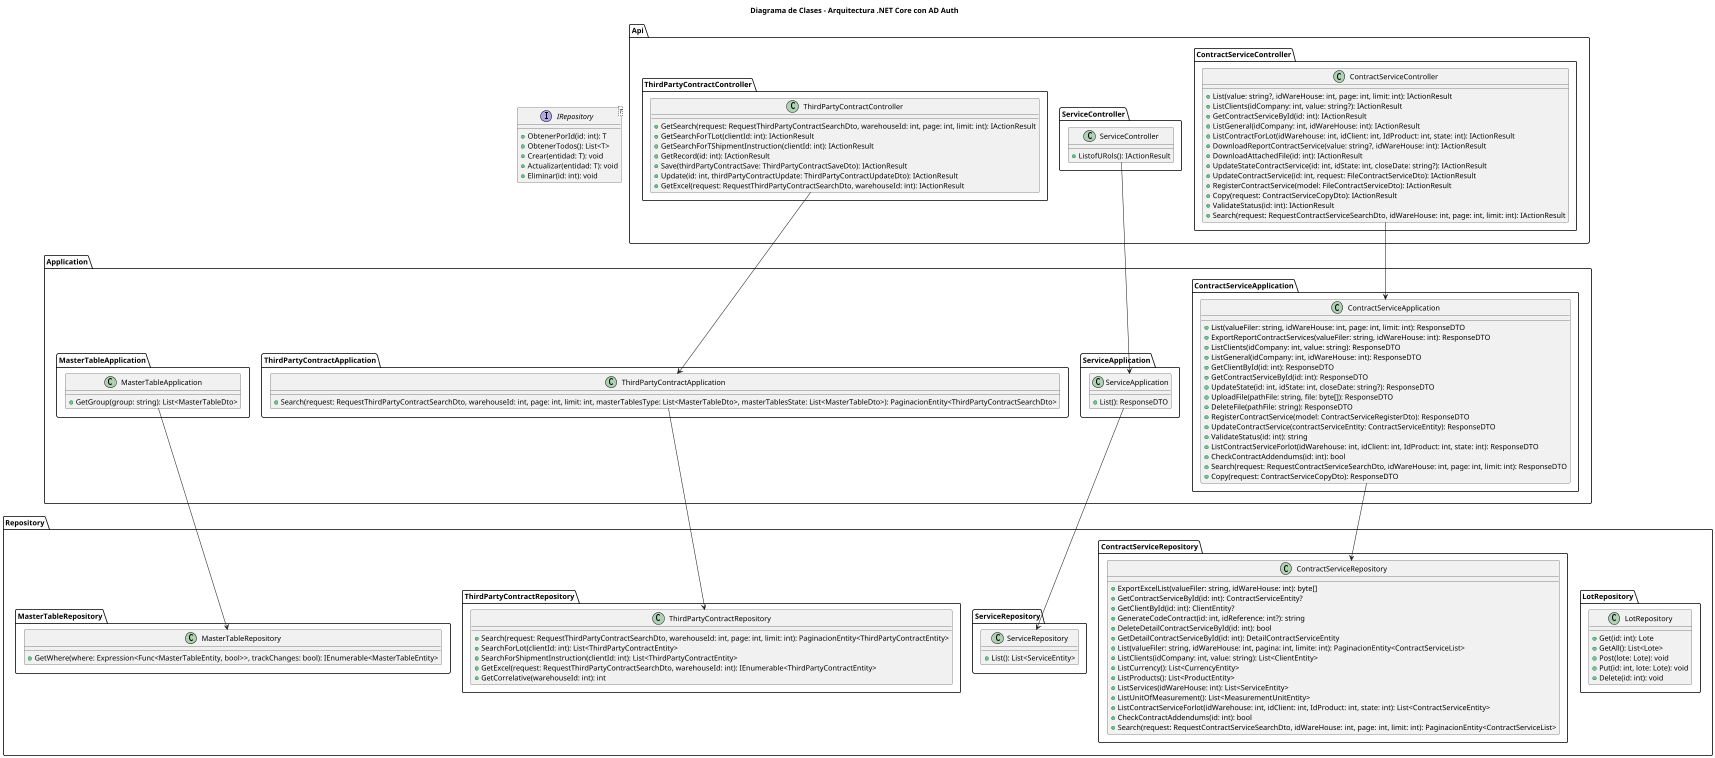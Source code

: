 @startuml "Diagrama de Clases - Arquitectura .NET Core con AD Auth"
title "Diagrama de Clases - Arquitectura .NET Core con AD Auth"
skinparam dpi 50
skinparam pageSize A3
 
package Api {
    package ContractServiceController{
        class ContractServiceController {
            + List(value: string?, idWareHouse: int, page: int, limit: int): IActionResult
            + ListClients(idCompany: int, value: string?): IActionResult
            + GetContractServiceById(id: int): IActionResult
            + ListGeneral(idCompany: int, idWareHouse: int): IActionResult
            + ListContractForLot(idWarehouse: int, idClient: int, IdProduct: int, state: int): IActionResult
            + DownloadReportContractService(value: string?, idWareHouse: int): IActionResult
            + DownloadAttachedFile(id: int): IActionResult
            + UpdateStateContractService(id: int, idState: int, closeDate: string?): IActionResult
            + UpdateContractService(id: int, request: FileContractServiceDto): IActionResult
            + RegisterContractService(model: FileContractServiceDto): IActionResult
            + Copy(request: ContractServiceCopyDto): IActionResult
            + ValidateStatus(id: int): IActionResult
            + Search(request: RequestContractServiceSearchDto, idWareHouse: int, page: int, limit: int): IActionResult
        }
    }   

     package ServiceController {
        class ServiceController {
            + ListofURols(): IActionResult
        }
    }

    package ThirdPartyContractController{
        class ThirdPartyContractController {
            + GetSearch(request: RequestThirdPartyContractSearchDto, warehouseId: int, page: int, limit: int): IActionResult
            + GetSearchForTLot(clientId: int): IActionResult
            + GetSearchForTShipmentInstruction(clientId: int): IActionResult
            + GetRecord(id: int): IActionResult
            + Save(thirdPartyContractSave: ThirdPartyContractSaveDto): IActionResult
            + Update(id: int, thirdPartyContractUpdate: ThirdPartyContractUpdateDto): IActionResult
            + GetExcel(request: RequestThirdPartyContractSearchDto, warehouseId: int): IActionResult
        }
    }
}
 
package Application {
   package ContractServiceApplication{
        class ContractServiceApplication {
            + List(valueFiler: string, idWareHouse: int, page: int, limit: int): ResponseDTO
            + ExportReportContractServices(valueFiler: string, idWareHouse: int): ResponseDTO
            + ListClients(idCompany: int, value: string): ResponseDTO
            + ListGeneral(idCompany: int, idWareHouse: int): ResponseDTO
            + GetClientById(id: int): ResponseDTO
            + GetContractServiceById(id: int): ResponseDTO
            + UpdateState(id: int, idState: int, closeDate: string?): ResponseDTO
            + UploadFile(pathFile: string, file: byte[]): ResponseDTO
            + DeleteFile(pathFile: string): ResponseDTO
            + RegisterContractService(model: ContractServiceRegisterDto): ResponseDTO
            + UpdateContractService(contractServiceEntity: ContractServiceEntity): ResponseDTO
            + ValidateStatus(id: int): string
            + ListContractServiceForlot(idWarehouse: int, idClient: int, IdProduct: int, state: int): ResponseDTO
            + CheckContractAddendums(id: int): bool
            + Search(request: RequestContractServiceSearchDto, idWareHouse: int, page: int, limit: int): ResponseDTO
            + Copy(request: ContractServiceCopyDto): ResponseDTO
        }
    }

     package ServiceApplication {
        class ServiceApplication {
            + List(): ResponseDTO
        }
    }

    package ThirdPartyContractApplication{
        class ThirdPartyContractApplication {
            + Search(request: RequestThirdPartyContractSearchDto, warehouseId: int, page: int, limit: int, masterTablesType: List<MasterTableDto>, masterTablesState: List<MasterTableDto>): PaginacionEntity<ThirdPartyContractSearchDto>
        }
    }

     package MasterTableApplication {
        class MasterTableApplication {
            + GetGroup(group: string): List<MasterTableDto>
        }
    }
}
 
package Repository {
    package LotRepository{
        class LotRepository {
            + Get(id: int): Lote
            + GetAll(): List<Lote>
            + Post(lote: Lote): void
            + Put(id: int, lote: Lote): void
            + Delete(id: int): void
        }
    }
   
        package ContractServiceRepository{
        class ContractServiceRepository {
            + ExportExcelList(valueFiler: string, idWareHouse: int): byte[]
            + GetContractServiceById(id: int): ContractServiceEntity?
            + GetClientById(id: int): ClientEntity?
            + GenerateCodeContract(id: int, idReference: int?): string
            + DeleteDetailContractServiceById(id: int): bool
            + GetDetailContractServiceById(id: int): DetailContractServiceEntity
            + List(valueFiler: string, idWareHouse: int, pagina: int, limite: int): PaginacionEntity<ContractServiceList>
            + ListClients(idCompany: int, value: string): List<ClientEntity>
            + ListCurrency(): List<CurrencyEntity>
            + ListProducts(): List<ProductEntity>
            + ListServices(idWareHouse: int): List<ServiceEntity>
            + ListUnitOfMeasurement(): List<MeasurementUnitEntity>
            + ListContractServiceForlot(idWarehouse: int, idClient: int, IdProduct: int, state: int): List<ContractServiceEntity>
            + CheckContractAddendums(id: int): bool
            + Search(request: RequestContractServiceSearchDto, idWareHouse: int, page: int, limit: int): PaginacionEntity<ContractServiceList>
        }
    } 

     package ServiceRepository {
        class ServiceRepository {
            + List(): List<ServiceEntity>
        }
    }

    package ThirdPartyContractRepository{
        class ThirdPartyContractRepository {
            + Search(request: RequestThirdPartyContractSearchDto, warehouseId: int, page: int, limit: int): PaginacionEntity<ThirdPartyContractEntity>
            + SearchForLot(clientId: int): List<ThirdPartyContractEntity>
            + SearchForShipmentInstruction(clientId: int): List<ThirdPartyContractEntity>
            + GetExcel(request: RequestThirdPartyContractSearchDto, warehouseId: int): IEnumerable<ThirdPartyContractEntity>
            + GetCorrelative(warehouseId: int): int
        }
    }

     package MasterTableRepository {
        class MasterTableRepository {
            + GetWhere(where: Expression<Func<MasterTableEntity, bool>>, trackChanges: bool): IEnumerable<MasterTableEntity>
        }
    }
}


 
' Interfaces de Repository
interface IRepository<T> {
    + ObtenerPorId(id: int): T
    + ObtenerTodos(): List<T>
    + Crear(entidad: T): void
    + Actualizar(entidad: T): void
    + Eliminar(id: int): void
}
 
Api.ContractServiceController.ContractServiceController --> Application.ContractServiceApplication.ContractServiceApplication
Application.ContractServiceApplication.ContractServiceApplication --> Repository.ContractServiceRepository.ContractServiceRepository

Api.ServiceController.ServiceController --> Application.ServiceApplication.ServiceApplication
Application.ServiceApplication.ServiceApplication --> Repository.ServiceRepository.ServiceRepository
 
Api.ThirdPartyContractController.ThirdPartyContractController --> Application.ThirdPartyContractApplication.ThirdPartyContractApplication
Application.ThirdPartyContractApplication.ThirdPartyContractApplication --> Repository.ThirdPartyContractRepository.ThirdPartyContractRepository

Application.MasterTableApplication.MasterTableApplication --> Repository.MasterTableRepository.MasterTableRepository

@enduml
